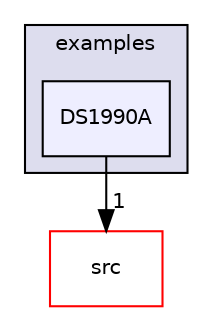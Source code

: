 digraph "examples/DS1990A" {
  compound=true
  node [ fontsize="10", fontname="Helvetica"];
  edge [ labelfontsize="10", labelfontname="Helvetica"];
  subgraph clusterdir_d28a4824dc47e487b107a5db32ef43c4 {
    graph [ bgcolor="#ddddee", pencolor="black", label="examples" fontname="Helvetica", fontsize="10", URL="dir_d28a4824dc47e487b107a5db32ef43c4.html"]
  dir_8c1bb936615844b522f4b0b799130dfa [shape=box, label="DS1990A", style="filled", fillcolor="#eeeeff", pencolor="black", URL="dir_8c1bb936615844b522f4b0b799130dfa.html"];
  }
  dir_68267d1309a1af8e8297ef4c3efbcdba [shape=box label="src" fillcolor="white" style="filled" color="red" URL="dir_68267d1309a1af8e8297ef4c3efbcdba.html"];
  dir_8c1bb936615844b522f4b0b799130dfa->dir_68267d1309a1af8e8297ef4c3efbcdba [headlabel="1", labeldistance=1.5 headhref="dir_000014_000024.html"];
}
